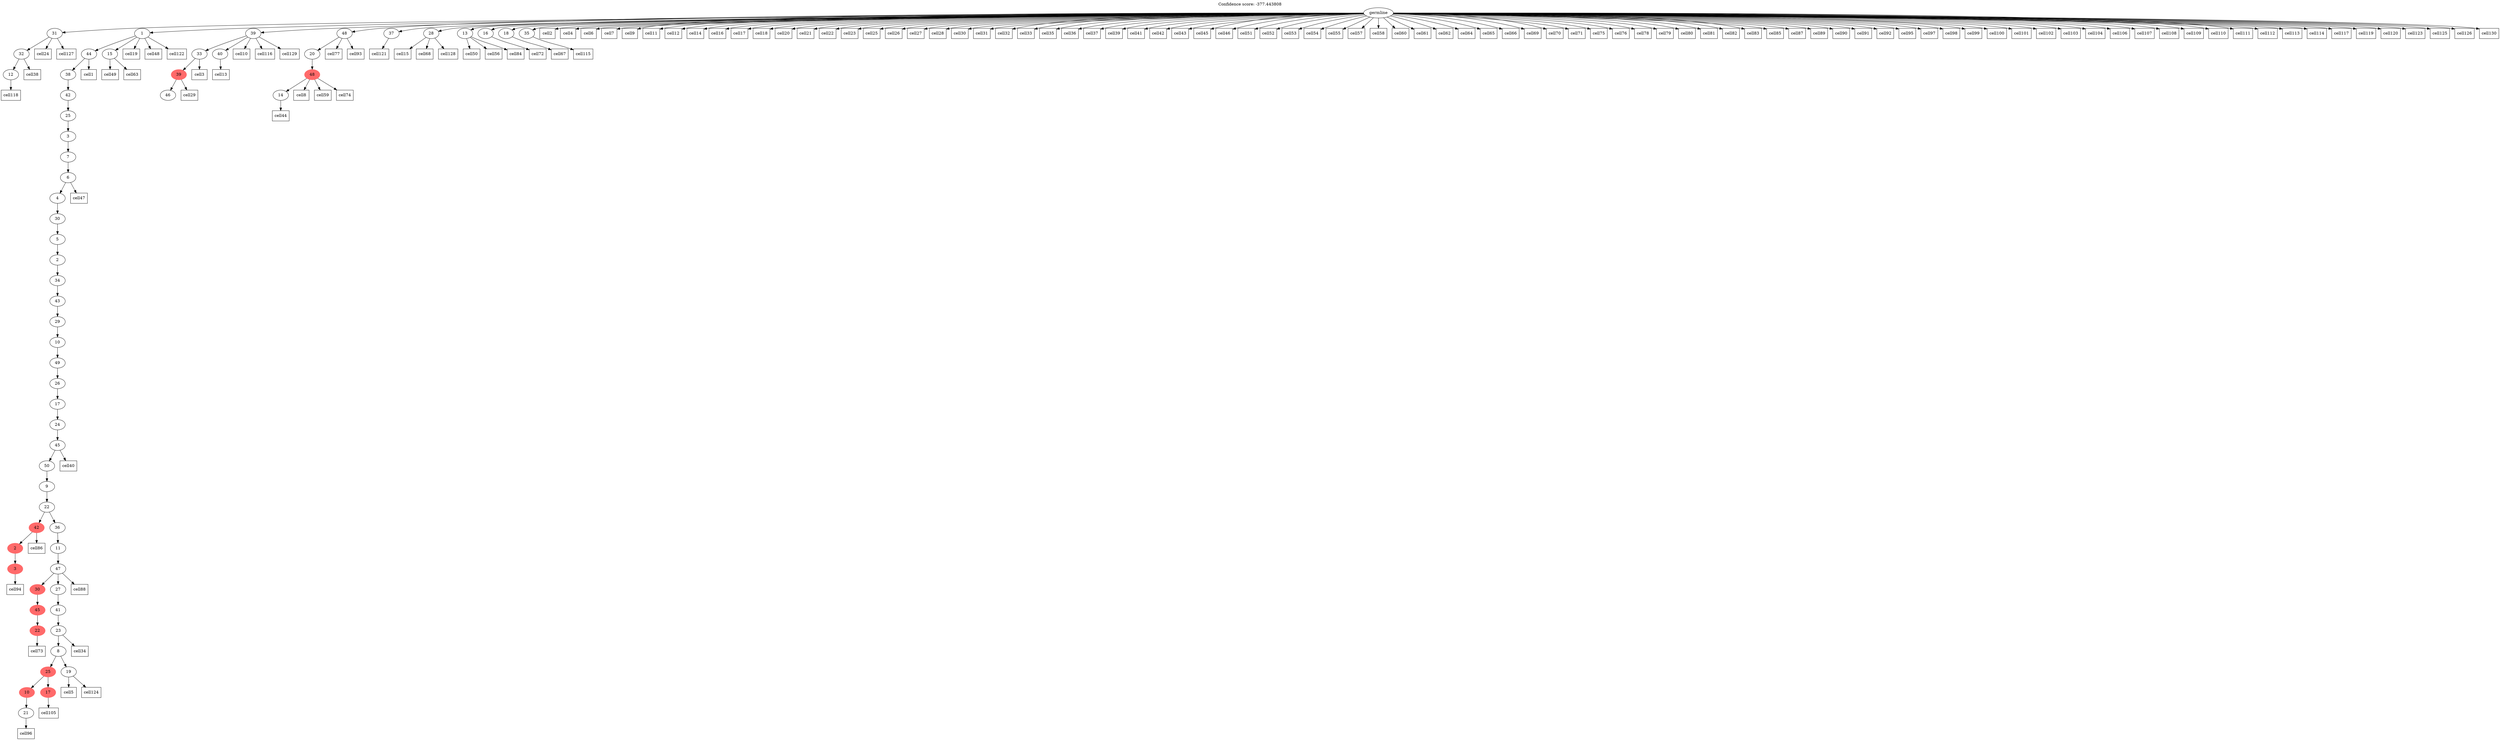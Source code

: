 digraph g {
	"55" -> "56";
	"56" [label="12"];
	"54" -> "55";
	"55" [label="32"];
	"51" -> "52";
	"52" [color=indianred1, style=filled, label="3"];
	"50" -> "51";
	"51" [color=indianred1, style=filled, label="2"];
	"48" -> "49";
	"49" [color=indianred1, style=filled, label="22"];
	"47" -> "48";
	"48" [color=indianred1, style=filled, label="45"];
	"43" -> "44";
	"44" [label="21"];
	"42" -> "43";
	"43" [color=indianred1, style=filled, label="10"];
	"42" -> "45";
	"45" [color=indianred1, style=filled, label="17"];
	"41" -> "42";
	"42" [color=indianred1, style=filled, label="25"];
	"41" -> "46";
	"46" [label="19"];
	"40" -> "41";
	"41" [label="8"];
	"39" -> "40";
	"40" [label="23"];
	"38" -> "39";
	"39" [label="41"];
	"37" -> "38";
	"38" [label="27"];
	"37" -> "47";
	"47" [color=indianred1, style=filled, label="30"];
	"36" -> "37";
	"37" [label="47"];
	"35" -> "36";
	"36" [label="11"];
	"34" -> "35";
	"35" [label="36"];
	"34" -> "50";
	"50" [color=indianred1, style=filled, label="42"];
	"33" -> "34";
	"34" [label="22"];
	"32" -> "33";
	"33" [label="9"];
	"31" -> "32";
	"32" [label="50"];
	"30" -> "31";
	"31" [label="45"];
	"29" -> "30";
	"30" [label="24"];
	"28" -> "29";
	"29" [label="17"];
	"27" -> "28";
	"28" [label="26"];
	"26" -> "27";
	"27" [label="49"];
	"25" -> "26";
	"26" [label="10"];
	"24" -> "25";
	"25" [label="29"];
	"23" -> "24";
	"24" [label="43"];
	"22" -> "23";
	"23" [label="34"];
	"21" -> "22";
	"22" [label="2"];
	"20" -> "21";
	"21" [label="5"];
	"19" -> "20";
	"20" [label="30"];
	"18" -> "19";
	"19" [label="4"];
	"17" -> "18";
	"18" [label="6"];
	"16" -> "17";
	"17" [label="7"];
	"15" -> "16";
	"16" [label="3"];
	"14" -> "15";
	"15" [label="25"];
	"13" -> "14";
	"14" [label="42"];
	"12" -> "13";
	"13" [label="38"];
	"11" -> "12";
	"12" [label="44"];
	"11" -> "53";
	"53" [label="15"];
	"8" -> "9";
	"9" [label="46"];
	"7" -> "8";
	"8" [color=indianred1, style=filled, label="39"];
	"5" -> "6";
	"6" [label="40"];
	"5" -> "7";
	"7" [label="33"];
	"3" -> "4";
	"4" [label="14"];
	"2" -> "3";
	"3" [color=indianred1, style=filled, label="48"];
	"1" -> "2";
	"2" [label="20"];
	"0" -> "1";
	"1" [label="48"];
	"0" -> "5";
	"5" [label="39"];
	"0" -> "10";
	"10" [label="37"];
	"0" -> "11";
	"11" [label="1"];
	"0" -> "54";
	"54" [label="31"];
	"0" -> "57";
	"57" [label="28"];
	"0" -> "58";
	"58" [label="13"];
	"0" -> "59";
	"59" [label="16"];
	"0" -> "60";
	"60" [label="18"];
	"0" -> "61";
	"61" [label="35"];
	"0" [label="germline"];
	"12" -> "cell1";
	"cell1" [shape=box];
	"0" -> "cell2";
	"cell2" [shape=box];
	"7" -> "cell3";
	"cell3" [shape=box];
	"0" -> "cell4";
	"cell4" [shape=box];
	"46" -> "cell5";
	"cell5" [shape=box];
	"0" -> "cell6";
	"cell6" [shape=box];
	"0" -> "cell7";
	"cell7" [shape=box];
	"3" -> "cell8";
	"cell8" [shape=box];
	"0" -> "cell9";
	"cell9" [shape=box];
	"5" -> "cell10";
	"cell10" [shape=box];
	"0" -> "cell11";
	"cell11" [shape=box];
	"0" -> "cell12";
	"cell12" [shape=box];
	"6" -> "cell13";
	"cell13" [shape=box];
	"0" -> "cell14";
	"cell14" [shape=box];
	"57" -> "cell15";
	"cell15" [shape=box];
	"0" -> "cell16";
	"cell16" [shape=box];
	"0" -> "cell17";
	"cell17" [shape=box];
	"0" -> "cell18";
	"cell18" [shape=box];
	"11" -> "cell19";
	"cell19" [shape=box];
	"0" -> "cell20";
	"cell20" [shape=box];
	"0" -> "cell21";
	"cell21" [shape=box];
	"0" -> "cell22";
	"cell22" [shape=box];
	"0" -> "cell23";
	"cell23" [shape=box];
	"54" -> "cell24";
	"cell24" [shape=box];
	"0" -> "cell25";
	"cell25" [shape=box];
	"0" -> "cell26";
	"cell26" [shape=box];
	"0" -> "cell27";
	"cell27" [shape=box];
	"0" -> "cell28";
	"cell28" [shape=box];
	"8" -> "cell29";
	"cell29" [shape=box];
	"0" -> "cell30";
	"cell30" [shape=box];
	"0" -> "cell31";
	"cell31" [shape=box];
	"0" -> "cell32";
	"cell32" [shape=box];
	"0" -> "cell33";
	"cell33" [shape=box];
	"40" -> "cell34";
	"cell34" [shape=box];
	"0" -> "cell35";
	"cell35" [shape=box];
	"0" -> "cell36";
	"cell36" [shape=box];
	"0" -> "cell37";
	"cell37" [shape=box];
	"55" -> "cell38";
	"cell38" [shape=box];
	"0" -> "cell39";
	"cell39" [shape=box];
	"31" -> "cell40";
	"cell40" [shape=box];
	"0" -> "cell41";
	"cell41" [shape=box];
	"0" -> "cell42";
	"cell42" [shape=box];
	"0" -> "cell43";
	"cell43" [shape=box];
	"4" -> "cell44";
	"cell44" [shape=box];
	"0" -> "cell45";
	"cell45" [shape=box];
	"0" -> "cell46";
	"cell46" [shape=box];
	"18" -> "cell47";
	"cell47" [shape=box];
	"11" -> "cell48";
	"cell48" [shape=box];
	"53" -> "cell49";
	"cell49" [shape=box];
	"58" -> "cell50";
	"cell50" [shape=box];
	"0" -> "cell51";
	"cell51" [shape=box];
	"0" -> "cell52";
	"cell52" [shape=box];
	"0" -> "cell53";
	"cell53" [shape=box];
	"0" -> "cell54";
	"cell54" [shape=box];
	"0" -> "cell55";
	"cell55" [shape=box];
	"58" -> "cell56";
	"cell56" [shape=box];
	"0" -> "cell57";
	"cell57" [shape=box];
	"0" -> "cell58";
	"cell58" [shape=box];
	"3" -> "cell59";
	"cell59" [shape=box];
	"0" -> "cell60";
	"cell60" [shape=box];
	"0" -> "cell61";
	"cell61" [shape=box];
	"0" -> "cell62";
	"cell62" [shape=box];
	"53" -> "cell63";
	"cell63" [shape=box];
	"0" -> "cell64";
	"cell64" [shape=box];
	"0" -> "cell65";
	"cell65" [shape=box];
	"0" -> "cell66";
	"cell66" [shape=box];
	"60" -> "cell67";
	"cell67" [shape=box];
	"57" -> "cell68";
	"cell68" [shape=box];
	"0" -> "cell69";
	"cell69" [shape=box];
	"0" -> "cell70";
	"cell70" [shape=box];
	"0" -> "cell71";
	"cell71" [shape=box];
	"59" -> "cell72";
	"cell72" [shape=box];
	"49" -> "cell73";
	"cell73" [shape=box];
	"3" -> "cell74";
	"cell74" [shape=box];
	"0" -> "cell75";
	"cell75" [shape=box];
	"0" -> "cell76";
	"cell76" [shape=box];
	"1" -> "cell77";
	"cell77" [shape=box];
	"0" -> "cell78";
	"cell78" [shape=box];
	"0" -> "cell79";
	"cell79" [shape=box];
	"0" -> "cell80";
	"cell80" [shape=box];
	"0" -> "cell81";
	"cell81" [shape=box];
	"0" -> "cell82";
	"cell82" [shape=box];
	"0" -> "cell83";
	"cell83" [shape=box];
	"58" -> "cell84";
	"cell84" [shape=box];
	"0" -> "cell85";
	"cell85" [shape=box];
	"50" -> "cell86";
	"cell86" [shape=box];
	"0" -> "cell87";
	"cell87" [shape=box];
	"37" -> "cell88";
	"cell88" [shape=box];
	"0" -> "cell89";
	"cell89" [shape=box];
	"0" -> "cell90";
	"cell90" [shape=box];
	"0" -> "cell91";
	"cell91" [shape=box];
	"0" -> "cell92";
	"cell92" [shape=box];
	"1" -> "cell93";
	"cell93" [shape=box];
	"52" -> "cell94";
	"cell94" [shape=box];
	"0" -> "cell95";
	"cell95" [shape=box];
	"44" -> "cell96";
	"cell96" [shape=box];
	"0" -> "cell97";
	"cell97" [shape=box];
	"0" -> "cell98";
	"cell98" [shape=box];
	"0" -> "cell99";
	"cell99" [shape=box];
	"0" -> "cell100";
	"cell100" [shape=box];
	"0" -> "cell101";
	"cell101" [shape=box];
	"0" -> "cell102";
	"cell102" [shape=box];
	"0" -> "cell103";
	"cell103" [shape=box];
	"0" -> "cell104";
	"cell104" [shape=box];
	"45" -> "cell105";
	"cell105" [shape=box];
	"0" -> "cell106";
	"cell106" [shape=box];
	"0" -> "cell107";
	"cell107" [shape=box];
	"0" -> "cell108";
	"cell108" [shape=box];
	"0" -> "cell109";
	"cell109" [shape=box];
	"0" -> "cell110";
	"cell110" [shape=box];
	"0" -> "cell111";
	"cell111" [shape=box];
	"0" -> "cell112";
	"cell112" [shape=box];
	"0" -> "cell113";
	"cell113" [shape=box];
	"0" -> "cell114";
	"cell114" [shape=box];
	"61" -> "cell115";
	"cell115" [shape=box];
	"5" -> "cell116";
	"cell116" [shape=box];
	"0" -> "cell117";
	"cell117" [shape=box];
	"56" -> "cell118";
	"cell118" [shape=box];
	"0" -> "cell119";
	"cell119" [shape=box];
	"0" -> "cell120";
	"cell120" [shape=box];
	"10" -> "cell121";
	"cell121" [shape=box];
	"11" -> "cell122";
	"cell122" [shape=box];
	"0" -> "cell123";
	"cell123" [shape=box];
	"46" -> "cell124";
	"cell124" [shape=box];
	"0" -> "cell125";
	"cell125" [shape=box];
	"0" -> "cell126";
	"cell126" [shape=box];
	"54" -> "cell127";
	"cell127" [shape=box];
	"57" -> "cell128";
	"cell128" [shape=box];
	"5" -> "cell129";
	"cell129" [shape=box];
	"0" -> "cell130";
	"cell130" [shape=box];
	labelloc="t";
	label="Confidence score: -377.443808";
}
